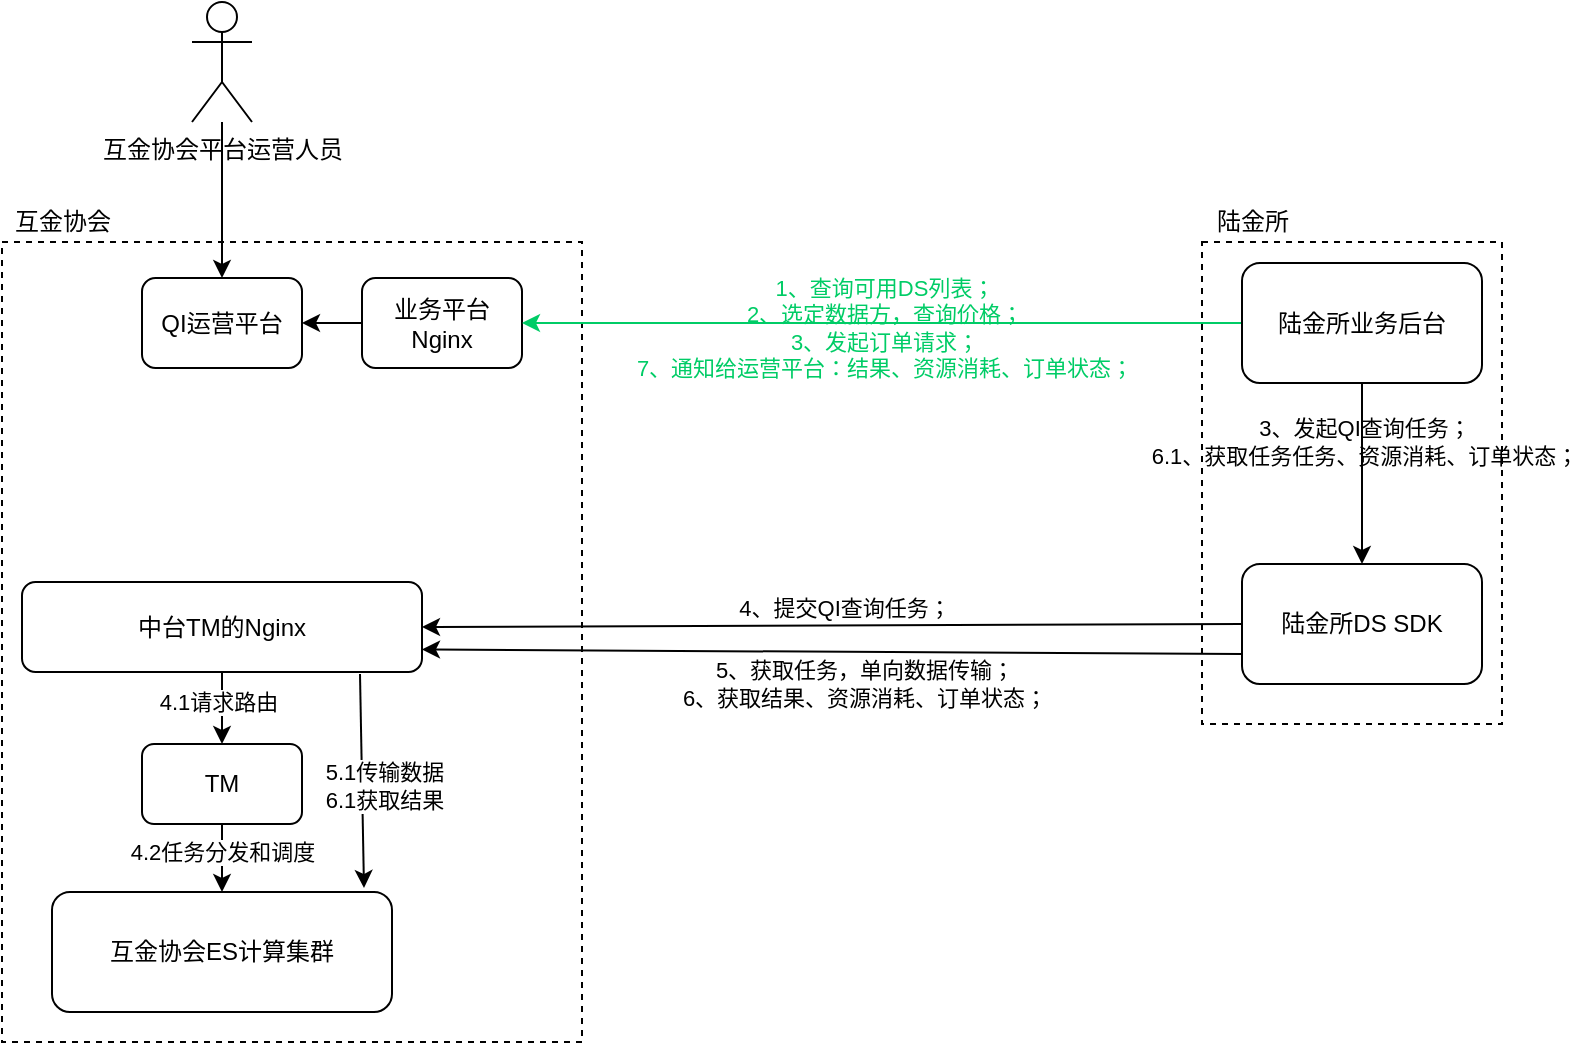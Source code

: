 <mxfile version="14.2.6" type="github">
  <diagram id="n4bqpxJSWs9qwXVAG9Ya" name="Page-1">
    <mxGraphModel dx="1178" dy="706" grid="1" gridSize="10" guides="1" tooltips="1" connect="1" arrows="1" fold="1" page="1" pageScale="1" pageWidth="827" pageHeight="1169" math="0" shadow="0">
      <root>
        <mxCell id="0" />
        <mxCell id="1" parent="0" />
        <mxCell id="mM_YQbost569z2JuP5jB-3" value="" style="rounded=0;whiteSpace=wrap;html=1;dashed=1;strokeWidth=1;shadow=0;glass=0;sketch=0;labelBorderColor=none;" parent="1" vertex="1">
          <mxGeometry x="850" y="460" width="150" height="241" as="geometry" />
        </mxCell>
        <mxCell id="mM_YQbost569z2JuP5jB-1" value="" style="rounded=0;whiteSpace=wrap;html=1;dashed=1;strokeWidth=1;shadow=0;glass=0;sketch=0;labelBorderColor=none;" parent="1" vertex="1">
          <mxGeometry x="250" y="460" width="290" height="400" as="geometry" />
        </mxCell>
        <mxCell id="DG4rs8WNzXxtl_6SsIYO-1" value="QI运营平台" style="rounded=1;whiteSpace=wrap;html=1;" parent="1" vertex="1">
          <mxGeometry x="320" y="478" width="80" height="45" as="geometry" />
        </mxCell>
        <mxCell id="DG4rs8WNzXxtl_6SsIYO-3" value="" style="edgeStyle=orthogonalEdgeStyle;rounded=0;orthogonalLoop=1;jettySize=auto;html=1;" parent="1" source="DG4rs8WNzXxtl_6SsIYO-2" target="DG4rs8WNzXxtl_6SsIYO-1" edge="1">
          <mxGeometry relative="1" as="geometry" />
        </mxCell>
        <mxCell id="DG4rs8WNzXxtl_6SsIYO-2" value="互金协会平台运营人员" style="shape=umlActor;verticalLabelPosition=bottom;verticalAlign=top;html=1;outlineConnect=0;" parent="1" vertex="1">
          <mxGeometry x="345" y="340" width="30" height="60" as="geometry" />
        </mxCell>
        <mxCell id="DG4rs8WNzXxtl_6SsIYO-4" value="互金协会ES计算集群" style="rounded=1;whiteSpace=wrap;html=1;" parent="1" vertex="1">
          <mxGeometry x="275" y="785" width="170" height="60" as="geometry" />
        </mxCell>
        <mxCell id="DG4rs8WNzXxtl_6SsIYO-7" value="" style="edgeStyle=orthogonalEdgeStyle;rounded=0;orthogonalLoop=1;jettySize=auto;html=1;" parent="1" source="DG4rs8WNzXxtl_6SsIYO-5" target="DG4rs8WNzXxtl_6SsIYO-4" edge="1">
          <mxGeometry relative="1" as="geometry" />
        </mxCell>
        <mxCell id="bDG2FsvXffJ-2tiCheh7-11" value="4.2任务分发和调度" style="edgeLabel;html=1;align=center;verticalAlign=middle;resizable=0;points=[];" parent="DG4rs8WNzXxtl_6SsIYO-7" vertex="1" connectable="0">
          <mxGeometry x="0.574" y="1" relative="1" as="geometry">
            <mxPoint x="-1" y="-10" as="offset" />
          </mxGeometry>
        </mxCell>
        <mxCell id="DG4rs8WNzXxtl_6SsIYO-5" value="TM" style="rounded=1;whiteSpace=wrap;html=1;" parent="1" vertex="1">
          <mxGeometry x="320" y="711" width="80" height="40" as="geometry" />
        </mxCell>
        <mxCell id="DG4rs8WNzXxtl_6SsIYO-8" value="陆金所DS SDK" style="rounded=1;whiteSpace=wrap;html=1;" parent="1" vertex="1">
          <mxGeometry x="870" y="621" width="120" height="60" as="geometry" />
        </mxCell>
        <mxCell id="mM_YQbost569z2JuP5jB-4" value="&lt;font color=&quot;#000000&quot;&gt;陆金所&lt;/font&gt;" style="text;html=1;align=center;verticalAlign=middle;resizable=0;points=[];autosize=1;fontColor=#EA6B66;" parent="1" vertex="1">
          <mxGeometry x="850" y="440" width="50" height="20" as="geometry" />
        </mxCell>
        <mxCell id="mM_YQbost569z2JuP5jB-5" value="&lt;font color=&quot;#000000&quot;&gt;互金协会&lt;/font&gt;" style="text;html=1;align=center;verticalAlign=middle;resizable=0;points=[];autosize=1;fontColor=#EA6B66;" parent="1" vertex="1">
          <mxGeometry x="250" y="440" width="60" height="20" as="geometry" />
        </mxCell>
        <mxCell id="bDG2FsvXffJ-2tiCheh7-3" value="" style="edgeStyle=orthogonalEdgeStyle;rounded=0;orthogonalLoop=1;jettySize=auto;html=1;" parent="1" source="bDG2FsvXffJ-2tiCheh7-1" target="DG4rs8WNzXxtl_6SsIYO-5" edge="1">
          <mxGeometry relative="1" as="geometry" />
        </mxCell>
        <mxCell id="bDG2FsvXffJ-2tiCheh7-10" value="4.1请求路由" style="edgeLabel;html=1;align=center;verticalAlign=middle;resizable=0;points=[];" parent="bDG2FsvXffJ-2tiCheh7-3" vertex="1" connectable="0">
          <mxGeometry x="0.407" y="-2" relative="1" as="geometry">
            <mxPoint y="-8" as="offset" />
          </mxGeometry>
        </mxCell>
        <mxCell id="bDG2FsvXffJ-2tiCheh7-1" value="中台TM的Nginx" style="rounded=1;whiteSpace=wrap;html=1;" parent="1" vertex="1">
          <mxGeometry x="260" y="630" width="200" height="45" as="geometry" />
        </mxCell>
        <mxCell id="bDG2FsvXffJ-2tiCheh7-6" value="" style="endArrow=classic;html=1;exitX=0;exitY=0.5;exitDx=0;exitDy=0;entryX=1;entryY=0.5;entryDx=0;entryDy=0;" parent="1" source="DG4rs8WNzXxtl_6SsIYO-8" target="bDG2FsvXffJ-2tiCheh7-1" edge="1">
          <mxGeometry width="50" height="50" relative="1" as="geometry">
            <mxPoint x="390" y="830" as="sourcePoint" />
            <mxPoint x="440" y="780" as="targetPoint" />
          </mxGeometry>
        </mxCell>
        <mxCell id="bDG2FsvXffJ-2tiCheh7-7" value="4、提交QI查询任务；" style="edgeLabel;html=1;align=center;verticalAlign=middle;resizable=0;points=[];" parent="bDG2FsvXffJ-2tiCheh7-6" vertex="1" connectable="0">
          <mxGeometry x="-0.027" y="-3" relative="1" as="geometry">
            <mxPoint y="-6" as="offset" />
          </mxGeometry>
        </mxCell>
        <mxCell id="bDG2FsvXffJ-2tiCheh7-8" value="" style="endArrow=classic;html=1;exitX=0.845;exitY=1.022;exitDx=0;exitDy=0;exitPerimeter=0;" parent="1" source="bDG2FsvXffJ-2tiCheh7-1" edge="1">
          <mxGeometry width="50" height="50" relative="1" as="geometry">
            <mxPoint x="390" y="810" as="sourcePoint" />
            <mxPoint x="431" y="783" as="targetPoint" />
          </mxGeometry>
        </mxCell>
        <mxCell id="bDG2FsvXffJ-2tiCheh7-13" value="5.1传输数据&lt;br&gt;6.1获取结果" style="edgeLabel;html=1;align=center;verticalAlign=middle;resizable=0;points=[];" parent="bDG2FsvXffJ-2tiCheh7-8" vertex="1" connectable="0">
          <mxGeometry x="0.035" relative="1" as="geometry">
            <mxPoint x="11" as="offset" />
          </mxGeometry>
        </mxCell>
        <mxCell id="bDG2FsvXffJ-2tiCheh7-9" value="" style="endArrow=classic;html=1;entryX=1;entryY=0.75;entryDx=0;entryDy=0;exitX=0;exitY=0.75;exitDx=0;exitDy=0;" parent="1" source="DG4rs8WNzXxtl_6SsIYO-8" target="bDG2FsvXffJ-2tiCheh7-1" edge="1">
          <mxGeometry width="50" height="50" relative="1" as="geometry">
            <mxPoint x="390" y="830" as="sourcePoint" />
            <mxPoint x="440" y="780" as="targetPoint" />
          </mxGeometry>
        </mxCell>
        <mxCell id="bDG2FsvXffJ-2tiCheh7-12" value="&lt;div&gt;&lt;span style=&quot;font-size: 11px&quot;&gt;5、获取任务，单向数据传输；&lt;/span&gt;&lt;/div&gt;&lt;div&gt;&lt;span style=&quot;font-size: 11px&quot;&gt;6、获取结果、资源消耗、订单状态；&lt;/span&gt;&lt;/div&gt;" style="edgeLabel;html=1;align=center;verticalAlign=middle;resizable=0;points=[];labelBackgroundColor=none;" parent="bDG2FsvXffJ-2tiCheh7-9" vertex="1" connectable="0">
          <mxGeometry x="-0.076" relative="1" as="geometry">
            <mxPoint y="16" as="offset" />
          </mxGeometry>
        </mxCell>
        <mxCell id="YI6fKssbPlR63zoKONYq-1" value="业务平台Nginx" style="rounded=1;whiteSpace=wrap;html=1;" parent="1" vertex="1">
          <mxGeometry x="430" y="478" width="80" height="45" as="geometry" />
        </mxCell>
        <mxCell id="YI6fKssbPlR63zoKONYq-2" value="" style="endArrow=classic;html=1;exitX=0;exitY=0.5;exitDx=0;exitDy=0;entryX=1;entryY=0.5;entryDx=0;entryDy=0;strokeColor=#00CC66;" parent="1" source="9L2DLmK0K8V_CgdOmwuY-1" target="YI6fKssbPlR63zoKONYq-1" edge="1">
          <mxGeometry width="50" height="50" relative="1" as="geometry">
            <mxPoint x="390" y="640" as="sourcePoint" />
            <mxPoint x="440" y="590" as="targetPoint" />
          </mxGeometry>
        </mxCell>
        <mxCell id="YI6fKssbPlR63zoKONYq-4" value="1、查询可用DS列表；&lt;br&gt;2、选定数据方，查询价格；&lt;br&gt;3、发起订单请求；&lt;br&gt;7、通知给运营平台：结果、资源消耗、订单状态；" style="edgeLabel;html=1;align=center;verticalAlign=middle;resizable=0;points=[];fontColor=#00CC66;labelBackgroundColor=none;" parent="YI6fKssbPlR63zoKONYq-2" vertex="1" connectable="0">
          <mxGeometry x="0.113" y="2" relative="1" as="geometry">
            <mxPoint x="21" as="offset" />
          </mxGeometry>
        </mxCell>
        <mxCell id="YI6fKssbPlR63zoKONYq-3" value="" style="endArrow=classic;html=1;exitX=0;exitY=0.5;exitDx=0;exitDy=0;entryX=1;entryY=0.5;entryDx=0;entryDy=0;" parent="1" source="YI6fKssbPlR63zoKONYq-1" target="DG4rs8WNzXxtl_6SsIYO-1" edge="1">
          <mxGeometry width="50" height="50" relative="1" as="geometry">
            <mxPoint x="390" y="640" as="sourcePoint" />
            <mxPoint x="440" y="590" as="targetPoint" />
          </mxGeometry>
        </mxCell>
        <mxCell id="9L2DLmK0K8V_CgdOmwuY-2" value="" style="edgeStyle=orthogonalEdgeStyle;rounded=0;orthogonalLoop=1;jettySize=auto;html=1;" edge="1" parent="1" source="9L2DLmK0K8V_CgdOmwuY-1" target="DG4rs8WNzXxtl_6SsIYO-8">
          <mxGeometry relative="1" as="geometry" />
        </mxCell>
        <mxCell id="9L2DLmK0K8V_CgdOmwuY-3" value="3、发起QI查询任务；&lt;br&gt;6.1、获取任务任务、资源消耗、订单状态；" style="edgeLabel;html=1;align=center;verticalAlign=middle;resizable=0;points=[];labelBackgroundColor=none;" vertex="1" connectable="0" parent="9L2DLmK0K8V_CgdOmwuY-2">
          <mxGeometry x="-0.364" y="1" relative="1" as="geometry">
            <mxPoint as="offset" />
          </mxGeometry>
        </mxCell>
        <mxCell id="9L2DLmK0K8V_CgdOmwuY-1" value="陆金所业务后台" style="rounded=1;whiteSpace=wrap;html=1;" vertex="1" parent="1">
          <mxGeometry x="870" y="470.5" width="120" height="60" as="geometry" />
        </mxCell>
      </root>
    </mxGraphModel>
  </diagram>
</mxfile>
